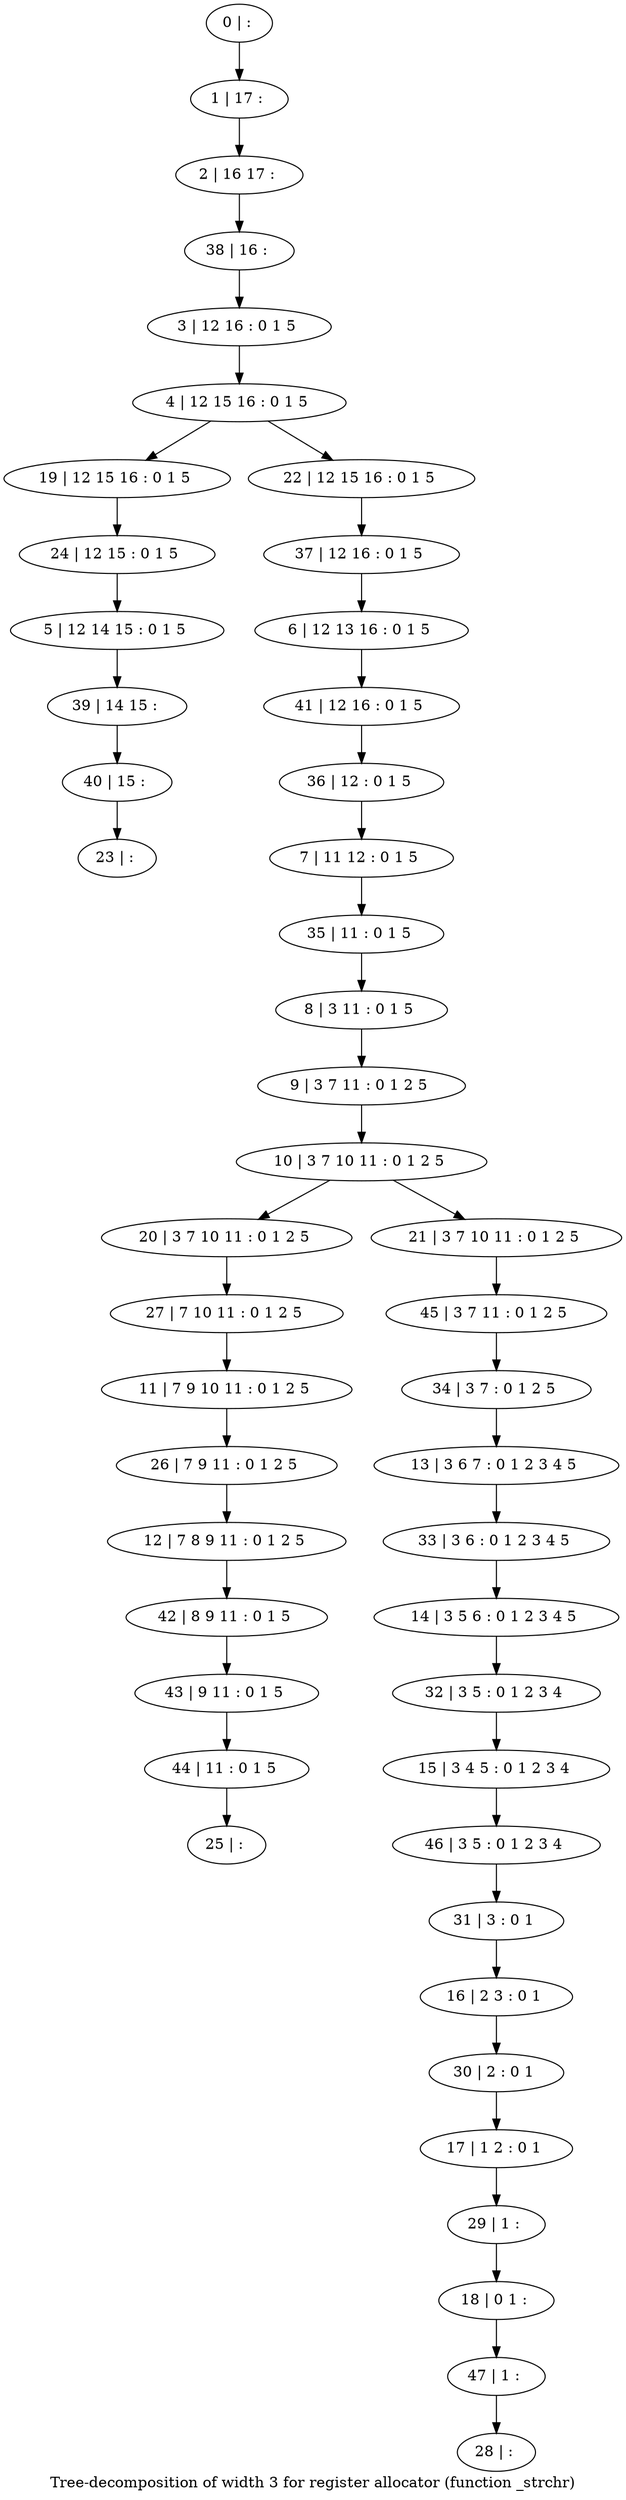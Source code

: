 digraph G {
graph [label="Tree-decomposition of width 3 for register allocator (function _strchr)"]
0[label="0 | : "];
1[label="1 | 17 : "];
2[label="2 | 16 17 : "];
3[label="3 | 12 16 : 0 1 5 "];
4[label="4 | 12 15 16 : 0 1 5 "];
5[label="5 | 12 14 15 : 0 1 5 "];
6[label="6 | 12 13 16 : 0 1 5 "];
7[label="7 | 11 12 : 0 1 5 "];
8[label="8 | 3 11 : 0 1 5 "];
9[label="9 | 3 7 11 : 0 1 2 5 "];
10[label="10 | 3 7 10 11 : 0 1 2 5 "];
11[label="11 | 7 9 10 11 : 0 1 2 5 "];
12[label="12 | 7 8 9 11 : 0 1 2 5 "];
13[label="13 | 3 6 7 : 0 1 2 3 4 5 "];
14[label="14 | 3 5 6 : 0 1 2 3 4 5 "];
15[label="15 | 3 4 5 : 0 1 2 3 4 "];
16[label="16 | 2 3 : 0 1 "];
17[label="17 | 1 2 : 0 1 "];
18[label="18 | 0 1 : "];
19[label="19 | 12 15 16 : 0 1 5 "];
20[label="20 | 3 7 10 11 : 0 1 2 5 "];
21[label="21 | 3 7 10 11 : 0 1 2 5 "];
22[label="22 | 12 15 16 : 0 1 5 "];
23[label="23 | : "];
24[label="24 | 12 15 : 0 1 5 "];
25[label="25 | : "];
26[label="26 | 7 9 11 : 0 1 2 5 "];
27[label="27 | 7 10 11 : 0 1 2 5 "];
28[label="28 | : "];
29[label="29 | 1 : "];
30[label="30 | 2 : 0 1 "];
31[label="31 | 3 : 0 1 "];
32[label="32 | 3 5 : 0 1 2 3 4 "];
33[label="33 | 3 6 : 0 1 2 3 4 5 "];
34[label="34 | 3 7 : 0 1 2 5 "];
35[label="35 | 11 : 0 1 5 "];
36[label="36 | 12 : 0 1 5 "];
37[label="37 | 12 16 : 0 1 5 "];
38[label="38 | 16 : "];
39[label="39 | 14 15 : "];
40[label="40 | 15 : "];
41[label="41 | 12 16 : 0 1 5 "];
42[label="42 | 8 9 11 : 0 1 5 "];
43[label="43 | 9 11 : 0 1 5 "];
44[label="44 | 11 : 0 1 5 "];
45[label="45 | 3 7 11 : 0 1 2 5 "];
46[label="46 | 3 5 : 0 1 2 3 4 "];
47[label="47 | 1 : "];
0->1 ;
1->2 ;
3->4 ;
8->9 ;
9->10 ;
4->19 ;
10->20 ;
10->21 ;
4->22 ;
24->5 ;
19->24 ;
26->12 ;
11->26 ;
27->11 ;
20->27 ;
29->18 ;
17->29 ;
30->17 ;
16->30 ;
31->16 ;
32->15 ;
14->32 ;
33->14 ;
13->33 ;
34->13 ;
35->8 ;
7->35 ;
36->7 ;
37->6 ;
22->37 ;
38->3 ;
2->38 ;
5->39 ;
40->23 ;
39->40 ;
41->36 ;
6->41 ;
12->42 ;
42->43 ;
44->25 ;
43->44 ;
45->34 ;
21->45 ;
46->31 ;
15->46 ;
47->28 ;
18->47 ;
}
